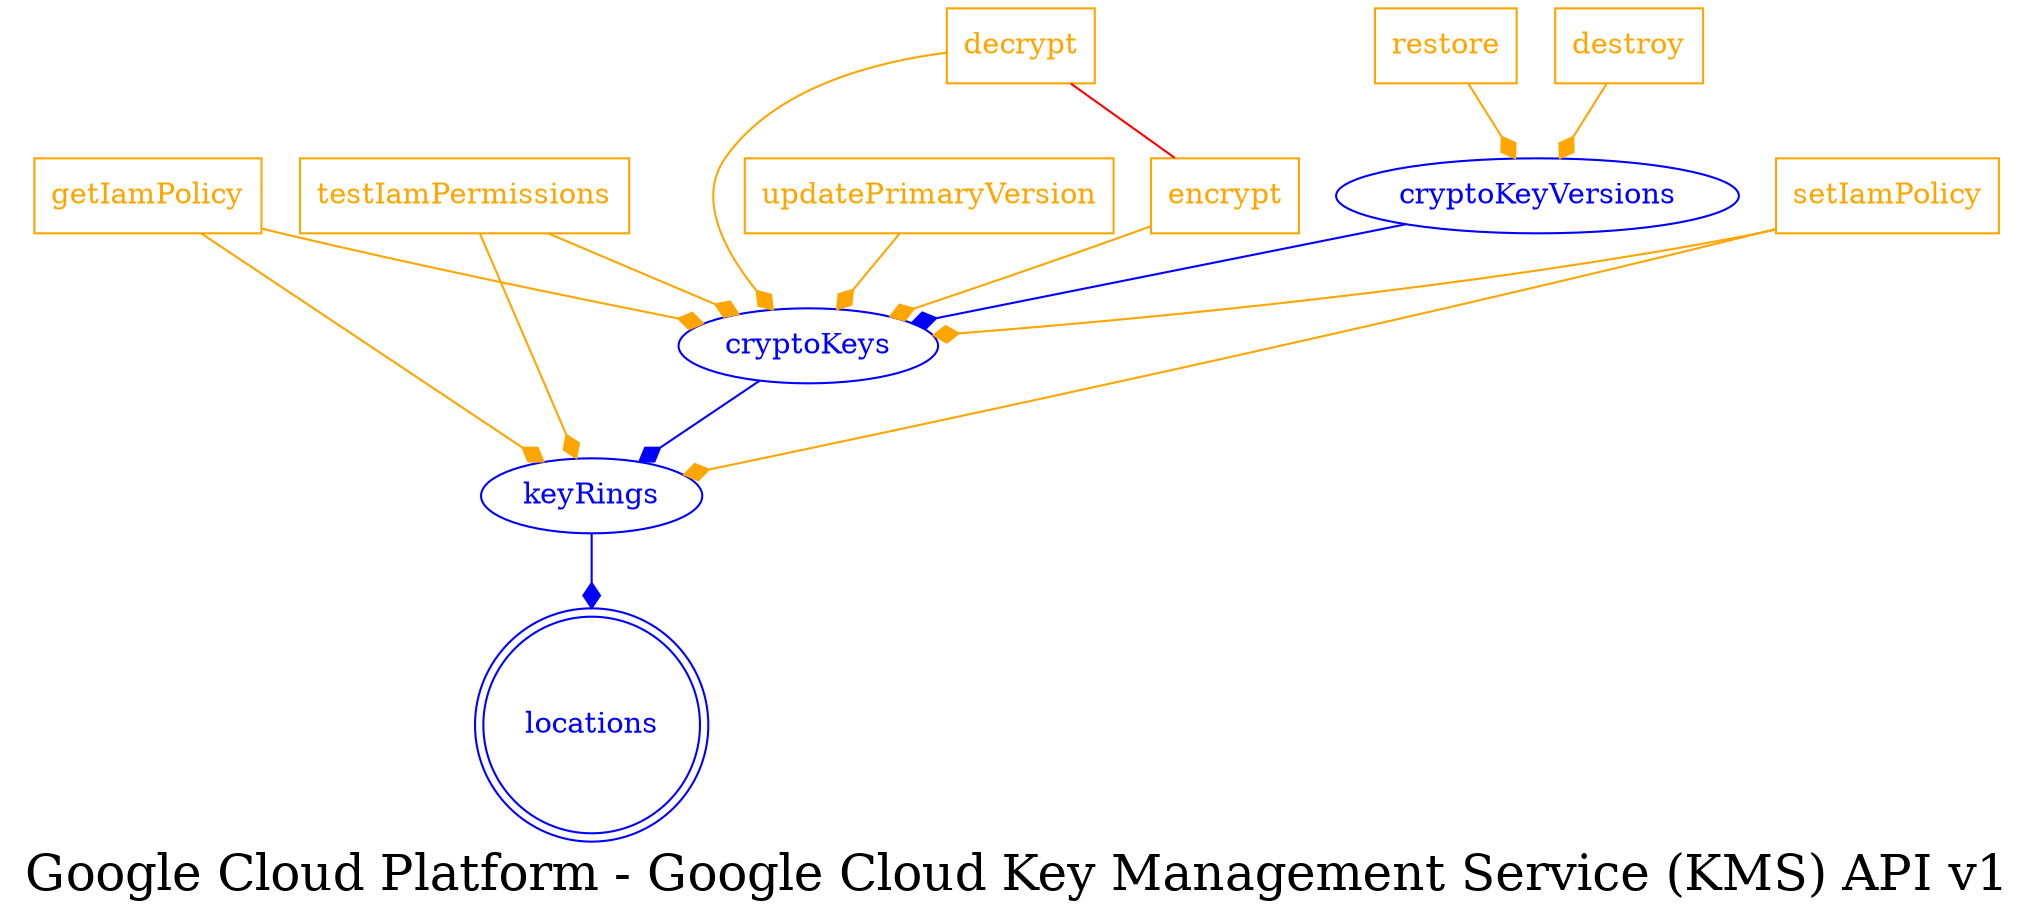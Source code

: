 digraph LexiconGraph {
graph[label="Google Cloud Platform - Google Cloud Key Management Service (KMS) API v1", fontsize=24]
splines=true
"locations" [color=blue, fontcolor=blue, shape=doublecircle]
"keyRings" -> "locations" [color=blue, fontcolor=blue, arrowhead=diamond, arrowtail=none]
"keyRings" [color=blue, fontcolor=blue, shape=ellipse]
"getIamPolicy" [color=orange, fontcolor=orange, shape=box]
"getIamPolicy" -> "keyRings" [color=orange, fontcolor=orange, arrowhead=diamond, arrowtail=none]
"testIamPermissions" [color=orange, fontcolor=orange, shape=box]
"testIamPermissions" -> "keyRings" [color=orange, fontcolor=orange, arrowhead=diamond, arrowtail=none]
"setIamPolicy" [color=orange, fontcolor=orange, shape=box]
"setIamPolicy" -> "keyRings" [color=orange, fontcolor=orange, arrowhead=diamond, arrowtail=none]
"cryptoKeys" -> "keyRings" [color=blue, fontcolor=blue, arrowhead=diamond, arrowtail=none]
"cryptoKeys" [color=blue, fontcolor=blue, shape=ellipse]
"encrypt" [color=orange, fontcolor=orange, shape=box]
"encrypt" -> "cryptoKeys" [color=orange, fontcolor=orange, arrowhead=diamond, arrowtail=none]
"decrypt" -> "encrypt" [color=red, fontcolor=red, arrowhead=none, arrowtail=none]
"decrypt" [color=orange, fontcolor=orange, shape=box]
"decrypt" -> "cryptoKeys" [color=orange, fontcolor=orange, arrowhead=diamond, arrowtail=none]
"updatePrimaryVersion" [color=orange, fontcolor=orange, shape=box]
"updatePrimaryVersion" -> "cryptoKeys" [color=orange, fontcolor=orange, arrowhead=diamond, arrowtail=none]
"getIamPolicy" -> "cryptoKeys" [color=orange, fontcolor=orange, arrowhead=diamond, arrowtail=none]
"testIamPermissions" -> "cryptoKeys" [color=orange, fontcolor=orange, arrowhead=diamond, arrowtail=none]
"setIamPolicy" -> "cryptoKeys" [color=orange, fontcolor=orange, arrowhead=diamond, arrowtail=none]
"cryptoKeyVersions" -> "cryptoKeys" [color=blue, fontcolor=blue, arrowhead=diamond, arrowtail=none]
"cryptoKeyVersions" [color=blue, fontcolor=blue, shape=ellipse]
"restore" [color=orange, fontcolor=orange, shape=box]
"restore" -> "cryptoKeyVersions" [color=orange, fontcolor=orange, arrowhead=diamond, arrowtail=none]
"destroy" [color=orange, fontcolor=orange, shape=box]
"destroy" -> "cryptoKeyVersions" [color=orange, fontcolor=orange, arrowhead=diamond, arrowtail=none]
}
